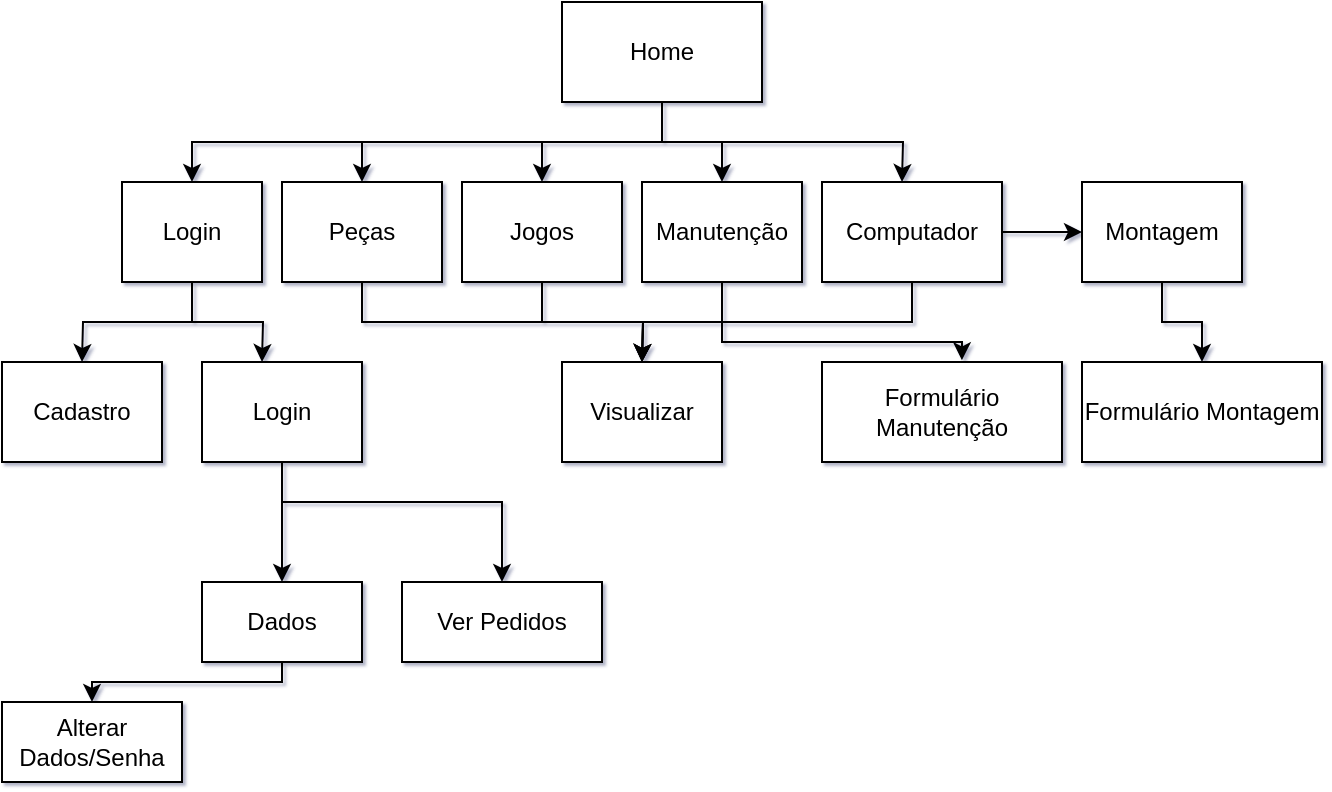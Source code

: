 <mxfile version="12.8.8" type="github">
  <diagram id="RwW2cbHv02LAPcA5VKjr" name="Page-1">
    <mxGraphModel dx="1632" dy="435" grid="1" gridSize="10" guides="1" tooltips="1" connect="1" arrows="1" fold="1" page="1" pageScale="1" pageWidth="827" pageHeight="1169" math="0" shadow="1">
      <root>
        <mxCell id="0" />
        <mxCell id="1" parent="0" />
        <mxCell id="UOsvMeYu-IRCTunMBKmB-29" style="edgeStyle=orthogonalEdgeStyle;rounded=0;orthogonalLoop=1;jettySize=auto;html=1;exitX=0.5;exitY=1;exitDx=0;exitDy=0;" parent="1" source="UOsvMeYu-IRCTunMBKmB-35" edge="1">
          <mxGeometry relative="1" as="geometry">
            <mxPoint x="420" y="100" as="targetPoint" />
          </mxGeometry>
        </mxCell>
        <mxCell id="UOsvMeYu-IRCTunMBKmB-30" style="edgeStyle=orthogonalEdgeStyle;rounded=0;orthogonalLoop=1;jettySize=auto;html=1;exitX=0.5;exitY=1;exitDx=0;exitDy=0;" parent="1" source="UOsvMeYu-IRCTunMBKmB-35" target="UOsvMeYu-IRCTunMBKmB-37" edge="1">
          <mxGeometry relative="1" as="geometry">
            <mxPoint x="330" y="100" as="targetPoint" />
          </mxGeometry>
        </mxCell>
        <mxCell id="UOsvMeYu-IRCTunMBKmB-31" style="edgeStyle=orthogonalEdgeStyle;rounded=0;orthogonalLoop=1;jettySize=auto;html=1;exitX=0.5;exitY=1;exitDx=0;exitDy=0;" parent="1" source="UOsvMeYu-IRCTunMBKmB-35" target="UOsvMeYu-IRCTunMBKmB-41" edge="1">
          <mxGeometry relative="1" as="geometry">
            <mxPoint x="240" y="100" as="targetPoint" />
          </mxGeometry>
        </mxCell>
        <mxCell id="UOsvMeYu-IRCTunMBKmB-32" style="edgeStyle=orthogonalEdgeStyle;rounded=0;orthogonalLoop=1;jettySize=auto;html=1;exitX=0.5;exitY=1;exitDx=0;exitDy=0;" parent="1" source="UOsvMeYu-IRCTunMBKmB-35" target="UOsvMeYu-IRCTunMBKmB-40" edge="1">
          <mxGeometry relative="1" as="geometry">
            <mxPoint x="210" y="100" as="targetPoint" />
          </mxGeometry>
        </mxCell>
        <mxCell id="UOsvMeYu-IRCTunMBKmB-33" style="edgeStyle=orthogonalEdgeStyle;rounded=0;orthogonalLoop=1;jettySize=auto;html=1;exitX=0.5;exitY=1;exitDx=0;exitDy=0;entryX=0.5;entryY=0;entryDx=0;entryDy=0;" parent="1" source="UOsvMeYu-IRCTunMBKmB-35" target="UOsvMeYu-IRCTunMBKmB-42" edge="1">
          <mxGeometry relative="1" as="geometry" />
        </mxCell>
        <mxCell id="UOsvMeYu-IRCTunMBKmB-35" value="Home&lt;br&gt;" style="rounded=0;whiteSpace=wrap;html=1;" parent="1" vertex="1">
          <mxGeometry x="250" y="10" width="100" height="50" as="geometry" />
        </mxCell>
        <mxCell id="UOsvMeYu-IRCTunMBKmB-51" style="edgeStyle=orthogonalEdgeStyle;rounded=0;orthogonalLoop=1;jettySize=auto;html=1;exitX=0.5;exitY=1;exitDx=0;exitDy=0;entryX=0.5;entryY=0;entryDx=0;entryDy=0;" parent="1" source="UOsvMeYu-IRCTunMBKmB-36" edge="1">
          <mxGeometry relative="1" as="geometry">
            <mxPoint x="290" y="190" as="targetPoint" />
          </mxGeometry>
        </mxCell>
        <mxCell id="UIcH2w1ZUOgH6hQBfoZr-3" style="edgeStyle=orthogonalEdgeStyle;rounded=0;orthogonalLoop=1;jettySize=auto;html=1;exitX=1;exitY=0.5;exitDx=0;exitDy=0;entryX=0;entryY=0.5;entryDx=0;entryDy=0;" edge="1" parent="1" source="UOsvMeYu-IRCTunMBKmB-36" target="UIcH2w1ZUOgH6hQBfoZr-2">
          <mxGeometry relative="1" as="geometry" />
        </mxCell>
        <mxCell id="UOsvMeYu-IRCTunMBKmB-36" value="Computador" style="rounded=0;whiteSpace=wrap;html=1;" parent="1" vertex="1">
          <mxGeometry x="380" y="100" width="90" height="50" as="geometry" />
        </mxCell>
        <mxCell id="UOsvMeYu-IRCTunMBKmB-77" style="edgeStyle=orthogonalEdgeStyle;rounded=0;orthogonalLoop=1;jettySize=auto;html=1;exitX=0.5;exitY=1;exitDx=0;exitDy=0;entryX=0.583;entryY=-0.017;entryDx=0;entryDy=0;entryPerimeter=0;" parent="1" source="UOsvMeYu-IRCTunMBKmB-37" target="UOsvMeYu-IRCTunMBKmB-78" edge="1">
          <mxGeometry relative="1" as="geometry">
            <mxPoint x="600" y="200" as="targetPoint" />
            <Array as="points">
              <mxPoint x="330" y="180" />
              <mxPoint x="450" y="180" />
            </Array>
          </mxGeometry>
        </mxCell>
        <mxCell id="UOsvMeYu-IRCTunMBKmB-37" value="Manutenção" style="rounded=0;whiteSpace=wrap;html=1;" parent="1" vertex="1">
          <mxGeometry x="290" y="100" width="80" height="50" as="geometry" />
        </mxCell>
        <mxCell id="UOsvMeYu-IRCTunMBKmB-38" style="edgeStyle=orthogonalEdgeStyle;rounded=0;orthogonalLoop=1;jettySize=auto;html=1;exitX=0.5;exitY=1;exitDx=0;exitDy=0;" parent="1" source="UOsvMeYu-IRCTunMBKmB-40" edge="1">
          <mxGeometry relative="1" as="geometry">
            <mxPoint x="100" y="190" as="targetPoint" />
          </mxGeometry>
        </mxCell>
        <mxCell id="UOsvMeYu-IRCTunMBKmB-39" style="edgeStyle=orthogonalEdgeStyle;rounded=0;orthogonalLoop=1;jettySize=auto;html=1;exitX=0.5;exitY=1;exitDx=0;exitDy=0;" parent="1" source="UOsvMeYu-IRCTunMBKmB-40" edge="1">
          <mxGeometry relative="1" as="geometry">
            <mxPoint x="10" y="190" as="targetPoint" />
          </mxGeometry>
        </mxCell>
        <mxCell id="UOsvMeYu-IRCTunMBKmB-40" value="Login" style="rounded=0;whiteSpace=wrap;html=1;" parent="1" vertex="1">
          <mxGeometry x="30" y="100" width="70" height="50" as="geometry" />
        </mxCell>
        <mxCell id="UOsvMeYu-IRCTunMBKmB-49" style="edgeStyle=orthogonalEdgeStyle;rounded=0;orthogonalLoop=1;jettySize=auto;html=1;exitX=0.5;exitY=1;exitDx=0;exitDy=0;" parent="1" source="UOsvMeYu-IRCTunMBKmB-41" edge="1">
          <mxGeometry relative="1" as="geometry">
            <mxPoint x="290" y="190" as="targetPoint" />
          </mxGeometry>
        </mxCell>
        <mxCell id="UOsvMeYu-IRCTunMBKmB-41" value="Jogos" style="rounded=0;whiteSpace=wrap;html=1;" parent="1" vertex="1">
          <mxGeometry x="200" y="100" width="80" height="50" as="geometry" />
        </mxCell>
        <mxCell id="UOsvMeYu-IRCTunMBKmB-48" style="edgeStyle=orthogonalEdgeStyle;rounded=0;orthogonalLoop=1;jettySize=auto;html=1;exitX=0.5;exitY=1;exitDx=0;exitDy=0;entryX=0.5;entryY=0;entryDx=0;entryDy=0;" parent="1" source="UOsvMeYu-IRCTunMBKmB-42" edge="1">
          <mxGeometry relative="1" as="geometry">
            <mxPoint x="290" y="190" as="targetPoint" />
          </mxGeometry>
        </mxCell>
        <mxCell id="UOsvMeYu-IRCTunMBKmB-42" value="Peças" style="rounded=0;whiteSpace=wrap;html=1;" parent="1" vertex="1">
          <mxGeometry x="110" y="100" width="80" height="50" as="geometry" />
        </mxCell>
        <mxCell id="UOsvMeYu-IRCTunMBKmB-44" value="Cadastro" style="rounded=0;whiteSpace=wrap;html=1;" parent="1" vertex="1">
          <mxGeometry x="-30" y="190" width="80" height="50" as="geometry" />
        </mxCell>
        <mxCell id="UOsvMeYu-IRCTunMBKmB-67" style="edgeStyle=orthogonalEdgeStyle;rounded=0;orthogonalLoop=1;jettySize=auto;html=1;exitX=0.5;exitY=1;exitDx=0;exitDy=0;" parent="1" source="UOsvMeYu-IRCTunMBKmB-45" target="UOsvMeYu-IRCTunMBKmB-68" edge="1">
          <mxGeometry relative="1" as="geometry">
            <mxPoint x="110" y="300" as="targetPoint" />
          </mxGeometry>
        </mxCell>
        <mxCell id="UOsvMeYu-IRCTunMBKmB-71" style="edgeStyle=orthogonalEdgeStyle;rounded=0;orthogonalLoop=1;jettySize=auto;html=1;exitX=0.5;exitY=1;exitDx=0;exitDy=0;" parent="1" source="UOsvMeYu-IRCTunMBKmB-45" target="UOsvMeYu-IRCTunMBKmB-69" edge="1">
          <mxGeometry relative="1" as="geometry">
            <Array as="points">
              <mxPoint x="110" y="260" />
              <mxPoint x="220" y="260" />
            </Array>
          </mxGeometry>
        </mxCell>
        <mxCell id="UOsvMeYu-IRCTunMBKmB-45" value="Login" style="rounded=0;whiteSpace=wrap;html=1;" parent="1" vertex="1">
          <mxGeometry x="70" y="190" width="80" height="50" as="geometry" />
        </mxCell>
        <mxCell id="UOsvMeYu-IRCTunMBKmB-81" style="edgeStyle=orthogonalEdgeStyle;rounded=0;orthogonalLoop=1;jettySize=auto;html=1;exitX=0.5;exitY=1;exitDx=0;exitDy=0;entryX=0.5;entryY=0;entryDx=0;entryDy=0;" parent="1" source="UOsvMeYu-IRCTunMBKmB-68" target="UOsvMeYu-IRCTunMBKmB-79" edge="1">
          <mxGeometry relative="1" as="geometry">
            <Array as="points">
              <mxPoint x="110" y="350" />
              <mxPoint x="15" y="350" />
            </Array>
          </mxGeometry>
        </mxCell>
        <mxCell id="UOsvMeYu-IRCTunMBKmB-68" value="Dados" style="rounded=0;whiteSpace=wrap;html=1;" parent="1" vertex="1">
          <mxGeometry x="70" y="300" width="80" height="40" as="geometry" />
        </mxCell>
        <mxCell id="UOsvMeYu-IRCTunMBKmB-69" value="Ver Pedidos" style="rounded=0;whiteSpace=wrap;html=1;" parent="1" vertex="1">
          <mxGeometry x="170" y="300" width="100" height="40" as="geometry" />
        </mxCell>
        <mxCell id="UOsvMeYu-IRCTunMBKmB-78" value="Formulário Manutenção" style="rounded=0;whiteSpace=wrap;html=1;" parent="1" vertex="1">
          <mxGeometry x="380" y="190" width="120" height="50" as="geometry" />
        </mxCell>
        <mxCell id="UOsvMeYu-IRCTunMBKmB-79" value="Alterar Dados/Senha" style="rounded=0;whiteSpace=wrap;html=1;" parent="1" vertex="1">
          <mxGeometry x="-30" y="360" width="90" height="40" as="geometry" />
        </mxCell>
        <mxCell id="UIcH2w1ZUOgH6hQBfoZr-1" value="Visualizar" style="rounded=0;whiteSpace=wrap;html=1;" vertex="1" parent="1">
          <mxGeometry x="250" y="190" width="80" height="50" as="geometry" />
        </mxCell>
        <mxCell id="UIcH2w1ZUOgH6hQBfoZr-5" style="edgeStyle=orthogonalEdgeStyle;rounded=0;orthogonalLoop=1;jettySize=auto;html=1;exitX=0.5;exitY=1;exitDx=0;exitDy=0;entryX=0.5;entryY=0;entryDx=0;entryDy=0;" edge="1" parent="1" source="UIcH2w1ZUOgH6hQBfoZr-2" target="UIcH2w1ZUOgH6hQBfoZr-4">
          <mxGeometry relative="1" as="geometry" />
        </mxCell>
        <mxCell id="UIcH2w1ZUOgH6hQBfoZr-2" value="Montagem" style="rounded=0;whiteSpace=wrap;html=1;" vertex="1" parent="1">
          <mxGeometry x="510" y="100" width="80" height="50" as="geometry" />
        </mxCell>
        <mxCell id="UIcH2w1ZUOgH6hQBfoZr-4" value="Formulário Montagem" style="rounded=0;whiteSpace=wrap;html=1;" vertex="1" parent="1">
          <mxGeometry x="510" y="190" width="120" height="50" as="geometry" />
        </mxCell>
      </root>
    </mxGraphModel>
  </diagram>
</mxfile>
